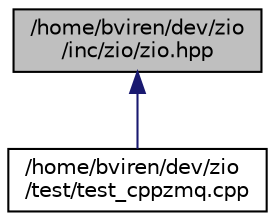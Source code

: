 digraph "/home/bviren/dev/zio/inc/zio/zio.hpp"
{
  edge [fontname="Helvetica",fontsize="10",labelfontname="Helvetica",labelfontsize="10"];
  node [fontname="Helvetica",fontsize="10",shape=record];
  Node42 [label="/home/bviren/dev/zio\l/inc/zio/zio.hpp",height=0.2,width=0.4,color="black", fillcolor="grey75", style="filled", fontcolor="black"];
  Node42 -> Node43 [dir="back",color="midnightblue",fontsize="10",style="solid",fontname="Helvetica"];
  Node43 [label="/home/bviren/dev/zio\l/test/test_cppzmq.cpp",height=0.2,width=0.4,color="black", fillcolor="white", style="filled",URL="$test__cppzmq_8cpp.html"];
}
